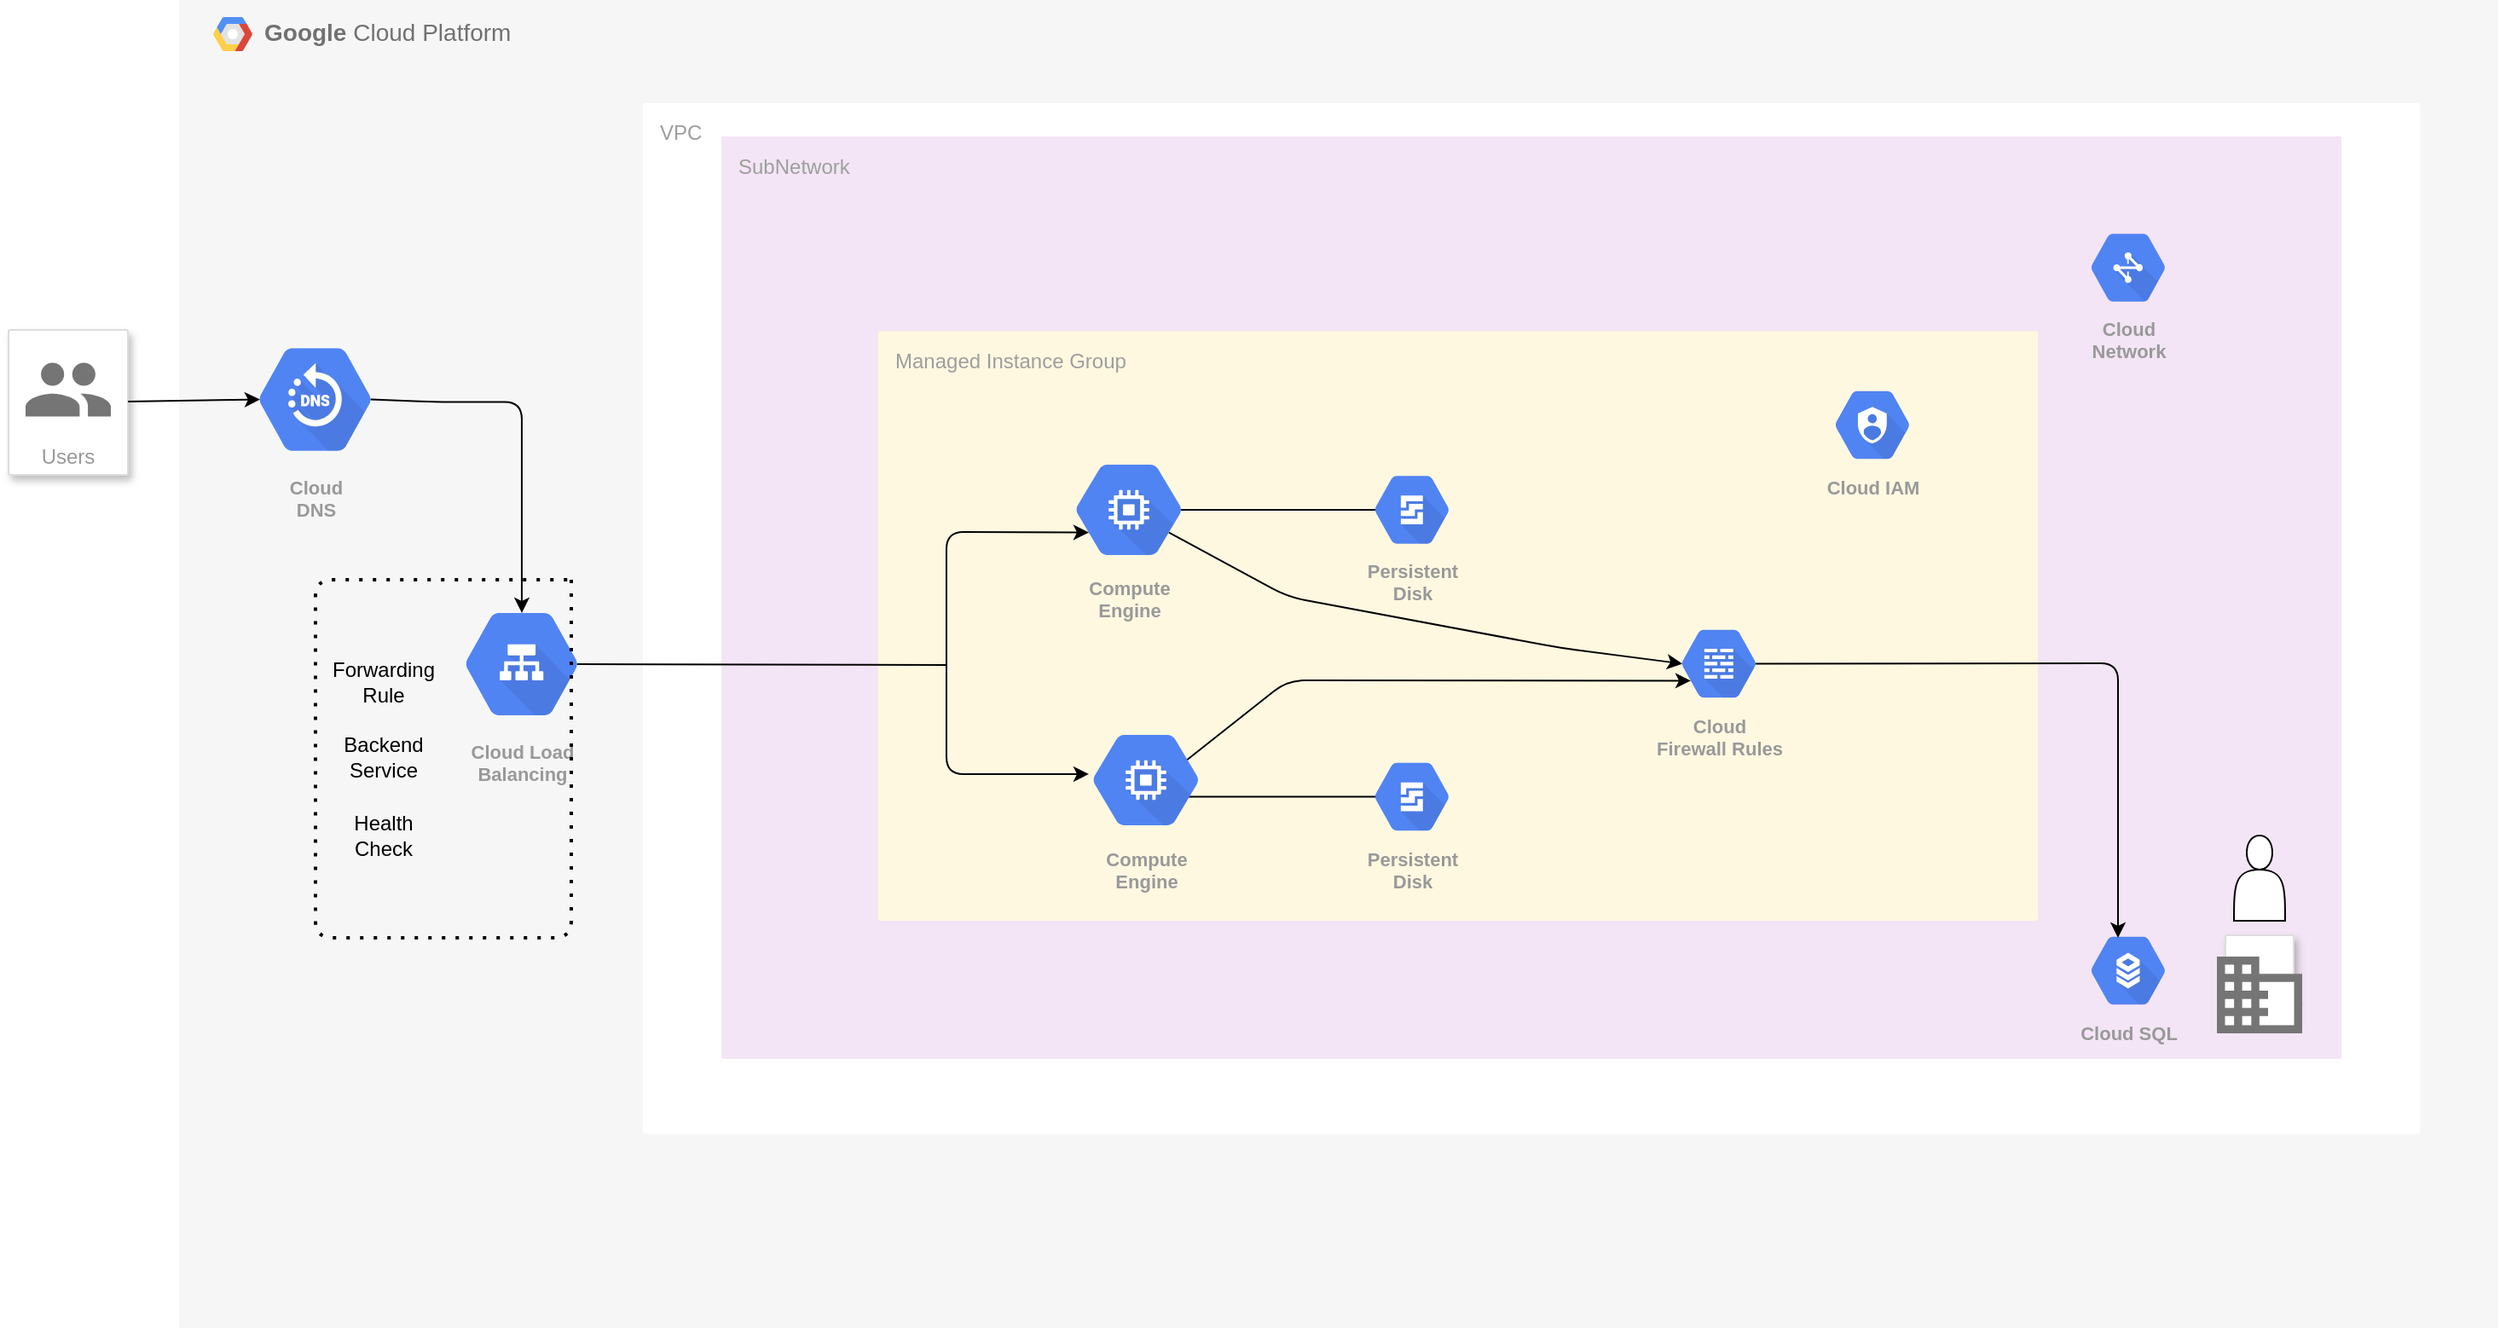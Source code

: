 <mxfile version="14.2.2" type="device"><diagram id="PyuwSt6_44bDgCyw2RQy" name="Page-1"><mxGraphModel dx="4068" dy="366" grid="1" gridSize="10" guides="1" tooltips="1" connect="1" arrows="1" fold="1" page="1" pageScale="1" pageWidth="3300" pageHeight="4681" math="0" shadow="0"><root><mxCell id="0"/><mxCell id="1" parent="0"/><mxCell id="y8dSYrDcwQ24lh4_d1LC-1" value="Users" style="strokeColor=#dddddd;shadow=1;strokeWidth=1;rounded=1;absoluteArcSize=1;arcSize=2;labelPosition=center;verticalLabelPosition=middle;align=center;verticalAlign=bottom;spacingLeft=0;fontColor=#999999;fontSize=12;whiteSpace=wrap;spacingBottom=2;" parent="1" vertex="1"><mxGeometry x="-60" y="313.5" width="70" height="85" as="geometry"/></mxCell><mxCell id="y8dSYrDcwQ24lh4_d1LC-2" value="" style="dashed=0;connectable=0;html=1;fillColor=#757575;strokeColor=none;shape=mxgraph.gcp2.users;part=1;" parent="y8dSYrDcwQ24lh4_d1LC-1" vertex="1"><mxGeometry x="0.5" width="50" height="31.5" relative="1" as="geometry"><mxPoint x="-25" y="19.25" as="offset"/></mxGeometry></mxCell><mxCell id="y8dSYrDcwQ24lh4_d1LC-4" value="&lt;b&gt;Google &lt;/b&gt;Cloud Platform" style="fillColor=#F6F6F6;strokeColor=none;shadow=0;gradientColor=none;fontSize=14;align=left;spacing=10;fontColor=#717171;9E9E9E;verticalAlign=top;spacingTop=-4;fontStyle=0;spacingLeft=40;html=1;" parent="1" vertex="1"><mxGeometry x="40" y="120" width="1360" height="779" as="geometry"/></mxCell><mxCell id="y8dSYrDcwQ24lh4_d1LC-5" value="" style="shape=mxgraph.gcp2.google_cloud_platform;fillColor=#F6F6F6;strokeColor=none;shadow=0;gradientColor=none;" parent="y8dSYrDcwQ24lh4_d1LC-4" vertex="1"><mxGeometry width="23" height="20" relative="1" as="geometry"><mxPoint x="20" y="10" as="offset"/></mxGeometry></mxCell><object label="Cloud&#10;DNS" google_dns_managed_zone="" name="cloudUI" dns_name="Cloudui.com" type="A" TTL="300" id="y8dSYrDcwQ24lh4_d1LC-3"><mxCell style="html=1;fillColor=#5184F3;strokeColor=none;verticalAlign=top;labelPosition=center;verticalLabelPosition=bottom;align=center;spacingTop=-6;fontSize=11;fontStyle=1;fontColor=#999999;shape=mxgraph.gcp2.hexIcon;prIcon=cloud_dns" parent="y8dSYrDcwQ24lh4_d1LC-4" vertex="1"><mxGeometry x="30.001" y="190.104" width="99.733" height="88.4" as="geometry"/></mxCell></object><object label="Cloud Load&#10;Balancing" Account_Id="" Display_Name="cloud-platform-ui-website-forwarding-rule" Type="" region="us-central1" port_range="80" id="y8dSYrDcwQ24lh4_d1LC-6"><mxCell style="html=1;fillColor=#5184F3;strokeColor=none;verticalAlign=top;labelPosition=center;verticalLabelPosition=bottom;align=center;spacingTop=-6;fontSize=11;fontStyle=1;fontColor=#999999;shape=mxgraph.gcp2.hexIcon;prIcon=cloud_load_balancing" parent="y8dSYrDcwQ24lh4_d1LC-4" vertex="1"><mxGeometry x="151.111" y="345.296" width="99.733" height="88.4" as="geometry"/></mxCell></object><mxCell id="y8dSYrDcwQ24lh4_d1LC-12" value="" style="endArrow=classic;html=1;entryX=0.5;entryY=0.16;entryDx=0;entryDy=0;entryPerimeter=0;exitX=0.825;exitY=0.5;exitDx=0;exitDy=0;exitPerimeter=0;" parent="y8dSYrDcwQ24lh4_d1LC-4" source="y8dSYrDcwQ24lh4_d1LC-3" target="y8dSYrDcwQ24lh4_d1LC-6" edge="1"><mxGeometry width="50" height="50" relative="1" as="geometry"><mxPoint x="120" y="236" as="sourcePoint"/><mxPoint x="196.444" y="241.778" as="targetPoint"/><Array as="points"><mxPoint x="151.111" y="235.733"/><mxPoint x="200.978" y="235.733"/></Array></mxGeometry></mxCell><object label="VPC" Name="cloud-ui-net-poc-01" auto_create_subnetworks="false" id="y8dSYrDcwQ24lh4_d1LC-13"><mxCell style="points=[[0,0,0],[0.25,0,0],[0.5,0,0],[0.75,0,0],[1,0,0],[1,0.25,0],[1,0.5,0],[1,0.75,0],[1,1,0],[0.75,1,0],[0.5,1,0],[0.25,1,0],[0,1,0],[0,0.75,0],[0,0.5,0],[0,0.25,0]];rounded=1;absoluteArcSize=1;arcSize=2;html=1;strokeColor=none;gradientColor=none;shadow=0;dashed=0;fontSize=12;fontColor=#9E9E9E;align=left;verticalAlign=top;spacing=10;spacingTop=-4;aspect=fixed;test:test1" parent="y8dSYrDcwQ24lh4_d1LC-4" vertex="1"><mxGeometry x="272.0" y="60.444" width="1042.138" height="604.444" as="geometry"/></mxCell></object><object label="SubNetwork" Name="cloud-ui-subnet-poc-01" ip_cidr_range="10.2.0.0/16" network="cloud_ui_poc_network Id" region="us-central1" id="y8dSYrDcwQ24lh4_d1LC-15"><mxCell style="points=[[0,0,0],[0.25,0,0],[0.5,0,0],[0.75,0,0],[1,0,0],[1,0.25,0],[1,0.5,0],[1,0.75,0],[1,1,0],[0.75,1,0],[0.5,1,0],[0.25,1,0],[0,1,0],[0,0.75,0],[0,0.5,0],[0,0.25,0]];rounded=1;absoluteArcSize=1;arcSize=2;html=1;strokeColor=none;gradientColor=none;shadow=0;dashed=0;fontSize=12;fontColor=#9E9E9E;align=left;verticalAlign=top;spacing=10;spacingTop=-4;fillColor=#F3E5F5;" parent="y8dSYrDcwQ24lh4_d1LC-4" vertex="1"><mxGeometry x="318.07" y="80" width="950" height="541" as="geometry"/></mxCell></object><object label="Managed Instance Group" Name_prefix="MyTemplate" Machine_Type="n1-standard-1" Tags="sample" id="y8dSYrDcwQ24lh4_d1LC-18"><mxCell style="points=[[0,0,0],[0.25,0,0],[0.5,0,0],[0.75,0,0],[1,0,0],[1,0.25,0],[1,0.5,0],[1,0.75,0],[1,1,0],[0.75,1,0],[0.5,1,0],[0.25,1,0],[0,1,0],[0,0.75,0],[0,0.5,0],[0,0.25,0]];rounded=1;absoluteArcSize=1;arcSize=2;html=1;strokeColor=none;gradientColor=none;shadow=0;dashed=0;fontSize=12;fontColor=#9E9E9E;align=left;verticalAlign=top;spacing=10;spacingTop=-4;fillColor=#FFF8E1;" parent="y8dSYrDcwQ24lh4_d1LC-4" vertex="1"><mxGeometry x="410" y="194.12" width="680" height="345.88" as="geometry"/></mxCell></object><object label="Cloud&#10;Network" IP_CIDR_Range="10.2.0.0/16" Name="cloud-ui-poc-01" Region="us-central1" id="y8dSYrDcwQ24lh4_d1LC-19"><mxCell style="html=1;fillColor=#5184F3;strokeColor=none;verticalAlign=top;labelPosition=center;verticalLabelPosition=bottom;align=center;spacingTop=-6;fontSize=11;fontStyle=1;fontColor=#999999;shape=mxgraph.gcp2.hexIcon;prIcon=cloud_network" parent="y8dSYrDcwQ24lh4_d1LC-4" vertex="1"><mxGeometry x="1110" y="127.74" width="66" height="58.5" as="geometry"/></mxCell></object><object label="Cloud SQL" name="postgresmaster13" database_version="POSTGRES_11" tier="db-f1-micro" id="y8dSYrDcwQ24lh4_d1LC-20"><mxCell style="html=1;fillColor=#5184F3;strokeColor=none;verticalAlign=top;labelPosition=center;verticalLabelPosition=bottom;align=center;spacingTop=-6;fontSize=11;fontStyle=1;fontColor=#999999;shape=mxgraph.gcp2.hexIcon;prIcon=cloud_sql" parent="y8dSYrDcwQ24lh4_d1LC-4" vertex="1"><mxGeometry x="1110" y="540" width="66" height="58.5" as="geometry"/></mxCell></object><object label="Cloud IAM" Account_Id="Cloud UI POC2" Display_Name="POC Service Account" Type="Service Account" id="y8dSYrDcwQ24lh4_d1LC-21"><mxCell style="html=1;fillColor=#5184F3;strokeColor=none;verticalAlign=top;labelPosition=center;verticalLabelPosition=bottom;align=center;spacingTop=-6;fontSize=11;fontStyle=1;fontColor=#999999;shape=mxgraph.gcp2.hexIcon;prIcon=cloud_iam" parent="y8dSYrDcwQ24lh4_d1LC-4" vertex="1"><mxGeometry x="960" y="220" width="66" height="58.5" as="geometry"/></mxCell></object><object label="Cloud&#10;Firewall Rules" Name="cloud-ui-firewall" Network="google_compute" Ports="80,8000,1000,20" Protocol="icmp" Source_Tag="web" Type="VPC_firewall_rules" id="y8dSYrDcwQ24lh4_d1LC-22"><mxCell style="html=1;fillColor=#5184F3;strokeColor=none;verticalAlign=top;labelPosition=center;verticalLabelPosition=bottom;align=center;spacingTop=-6;fontSize=11;fontStyle=1;fontColor=#999999;shape=mxgraph.gcp2.hexIcon;prIcon=cloud_firewall_rules" parent="y8dSYrDcwQ24lh4_d1LC-4" vertex="1"><mxGeometry x="870" y="360" width="66" height="58.5" as="geometry"/></mxCell></object><object label="Compute&#10;Engine" Allow_Update="true" Machine_Type="n1.standard-1" Name="cloud-ui-poc-2" Source="google compute" SubNetwork="google compute" Tags="Web" Zone="US-Central-a" id="y8dSYrDcwQ24lh4_d1LC-23"><mxCell style="html=1;fillColor=#5184F3;strokeColor=none;verticalAlign=top;labelPosition=center;verticalLabelPosition=bottom;align=center;spacingTop=-6;fontSize=11;fontStyle=1;fontColor=#999999;shape=mxgraph.gcp2.hexIcon;prIcon=compute_engine" parent="y8dSYrDcwQ24lh4_d1LC-4" vertex="1"><mxGeometry x="510" y="260" width="94" height="78" as="geometry"/></mxCell></object><object label="Persistent&#10;Disk" Disk_Type="pd-ssd" Family="rhel-7" Image="data.google" Name="cloud-ui-poc-vo" Project="rhel-cloud" Size="size" Type="Persistant_Disk" Zone="us-central1-a" id="y8dSYrDcwQ24lh4_d1LC-26"><mxCell style="html=1;fillColor=#5184F3;strokeColor=none;verticalAlign=top;labelPosition=center;verticalLabelPosition=bottom;align=center;spacingTop=-6;fontSize=11;fontStyle=1;fontColor=#999999;shape=mxgraph.gcp2.hexIcon;prIcon=persistent_disk" parent="y8dSYrDcwQ24lh4_d1LC-4" vertex="1"><mxGeometry x="690" y="438" width="66" height="58.5" as="geometry"/></mxCell></object><mxCell id="y8dSYrDcwQ24lh4_d1LC-29" value="" style="endArrow=none;html=1;exitX=0.825;exitY=0.5;exitDx=0;exitDy=0;exitPerimeter=0;" parent="y8dSYrDcwQ24lh4_d1LC-4" source="y8dSYrDcwQ24lh4_d1LC-6" edge="1"><mxGeometry width="50" height="50" relative="1" as="geometry"><mxPoint x="250" y="420" as="sourcePoint"/><mxPoint x="450" y="390" as="targetPoint"/></mxGeometry></mxCell><mxCell id="y8dSYrDcwQ24lh4_d1LC-30" value="" style="endArrow=classic;startArrow=classic;html=1;entryX=0.25;entryY=0.67;entryDx=0;entryDy=0;entryPerimeter=0;exitX=0.25;exitY=0.33;exitDx=0;exitDy=0;exitPerimeter=0;" parent="y8dSYrDcwQ24lh4_d1LC-4" target="y8dSYrDcwQ24lh4_d1LC-23" edge="1"><mxGeometry width="50" height="50" relative="1" as="geometry"><mxPoint x="533.5" y="453.99" as="sourcePoint"/><mxPoint x="480" y="364.5" as="targetPoint"/><Array as="points"><mxPoint x="450" y="454"/><mxPoint x="450" y="390"/><mxPoint x="450" y="312"/></Array></mxGeometry></mxCell><mxCell id="y8dSYrDcwQ24lh4_d1LC-31" value="" style="endArrow=none;html=1;exitX=0.825;exitY=0.5;exitDx=0;exitDy=0;exitPerimeter=0;entryX=0.175;entryY=0.5;entryDx=0;entryDy=0;entryPerimeter=0;" parent="y8dSYrDcwQ24lh4_d1LC-4" source="y8dSYrDcwQ24lh4_d1LC-23" edge="1"><mxGeometry width="50" height="50" relative="1" as="geometry"><mxPoint x="620" y="333.25" as="sourcePoint"/><mxPoint x="701.55" y="299" as="targetPoint"/></mxGeometry></mxCell><mxCell id="y8dSYrDcwQ24lh4_d1LC-34" value="" style="endArrow=none;html=1;exitX=0.825;exitY=0.5;exitDx=0;exitDy=0;exitPerimeter=0;entryX=0.175;entryY=0.5;entryDx=0;entryDy=0;entryPerimeter=0;" parent="y8dSYrDcwQ24lh4_d1LC-4" target="y8dSYrDcwQ24lh4_d1LC-26" edge="1"><mxGeometry width="50" height="50" relative="1" as="geometry"><mxPoint x="587.55" y="467.25" as="sourcePoint"/><mxPoint x="624" y="448" as="targetPoint"/></mxGeometry></mxCell><mxCell id="y8dSYrDcwQ24lh4_d1LC-35" value="" style="endArrow=classic;html=1;exitX=0.75;exitY=0.67;exitDx=0;exitDy=0;exitPerimeter=0;entryX=0.175;entryY=0.5;entryDx=0;entryDy=0;entryPerimeter=0;" parent="y8dSYrDcwQ24lh4_d1LC-4" source="y8dSYrDcwQ24lh4_d1LC-23" target="y8dSYrDcwQ24lh4_d1LC-22" edge="1"><mxGeometry width="50" height="50" relative="1" as="geometry"><mxPoint x="670" y="410" as="sourcePoint"/><mxPoint x="720" y="360" as="targetPoint"/><Array as="points"><mxPoint x="650" y="350"/><mxPoint x="810" y="380"/></Array></mxGeometry></mxCell><mxCell id="y8dSYrDcwQ24lh4_d1LC-36" value="" style="endArrow=classic;html=1;exitX=0.75;exitY=0.33;exitDx=0;exitDy=0;exitPerimeter=0;entryX=0.25;entryY=0.67;entryDx=0;entryDy=0;entryPerimeter=0;" parent="y8dSYrDcwQ24lh4_d1LC-4" target="y8dSYrDcwQ24lh4_d1LC-22" edge="1"><mxGeometry width="50" height="50" relative="1" as="geometry"><mxPoint x="580.5" y="453.99" as="sourcePoint"/><mxPoint x="880" y="399" as="targetPoint"/><Array as="points"><mxPoint x="650" y="399"/></Array></mxGeometry></mxCell><mxCell id="y8dSYrDcwQ24lh4_d1LC-38" value="" style="endArrow=classic;html=1;exitX=0.825;exitY=0.5;exitDx=0;exitDy=0;exitPerimeter=0;" parent="y8dSYrDcwQ24lh4_d1LC-4" source="y8dSYrDcwQ24lh4_d1LC-22" edge="1"><mxGeometry width="50" height="50" relative="1" as="geometry"><mxPoint x="940" y="420" as="sourcePoint"/><mxPoint x="1137" y="550" as="targetPoint"/><Array as="points"><mxPoint x="1137" y="389"/></Array></mxGeometry></mxCell><object label="Compute&#10;Engine" Allow_Update="true" Machine_Type="n1.standard-1" Name="cloud-ui-poc-2" Source="google compute" SubNetwork="google compute" Tags="Web" Zone="US-Central-a" id="neT7e0BWN_QURG69U1V0-1"><mxCell style="html=1;fillColor=#5184F3;strokeColor=none;verticalAlign=top;labelPosition=center;verticalLabelPosition=bottom;align=center;spacingTop=-6;fontSize=11;fontStyle=1;fontColor=#999999;shape=mxgraph.gcp2.hexIcon;prIcon=compute_engine" parent="y8dSYrDcwQ24lh4_d1LC-4" vertex="1"><mxGeometry x="520" y="418.5" width="94" height="78" as="geometry"/></mxCell></object><object label="Persistent&#10;Disk" Disk_Type="pd-ssd" Family="rhel-7" Image="data.google" Name="cloud-ui-poc-vo" Project="rhel-cloud" Size="size" Type="Persistant_Disk" Zone="us-central1-a" id="OiE-CoDEClPYbOB3To2x-1"><mxCell style="html=1;fillColor=#5184F3;strokeColor=none;verticalAlign=top;labelPosition=center;verticalLabelPosition=bottom;align=center;spacingTop=-6;fontSize=11;fontStyle=1;fontColor=#999999;shape=mxgraph.gcp2.hexIcon;prIcon=persistent_disk" parent="y8dSYrDcwQ24lh4_d1LC-4" vertex="1"><mxGeometry x="690" y="269.75" width="66" height="58.5" as="geometry"/></mxCell></object><object label="" name="cloud_ui_user" host="*" instance="postgresmaster13" id="OiE-CoDEClPYbOB3To2x-2"><mxCell style="shape=actor;whiteSpace=wrap;html=1;" parent="y8dSYrDcwQ24lh4_d1LC-4" vertex="1"><mxGeometry x="1205" y="490" width="30" height="50" as="geometry"/></mxCell></object><mxCell id="OiE-CoDEClPYbOB3To2x-3" value="Database" style="strokeColor=#dddddd;shadow=1;strokeWidth=1;rounded=1;absoluteArcSize=1;arcSize=2;labelPosition=center;verticalLabelPosition=middle;align=center;verticalAlign=bottom;spacingLeft=0;fontColor=#999999;fontSize=12;whiteSpace=wrap;spacingBottom=2;" parent="y8dSYrDcwQ24lh4_d1LC-4" vertex="1"><mxGeometry x="1200" y="548.5" width="40" height="50" as="geometry"/></mxCell><object label="" name="user" instance="postgresmaster13" id="OiE-CoDEClPYbOB3To2x-4"><mxCell style="dashed=0;connectable=0;html=1;fillColor=#757575;strokeColor=none;shape=mxgraph.gcp2.database;part=1;" parent="OiE-CoDEClPYbOB3To2x-3" vertex="1"><mxGeometry x="0.5" width="50" height="45" relative="1" as="geometry"><mxPoint x="-25" y="12.5" as="offset"/></mxGeometry></mxCell></object><object label="Forwarding Rule" name="cloud-platform-ui-website-forwarding-rule" region="us-central1" port_range="80" backend_service="cloud-platform-ui-website-backend" id="OiE-CoDEClPYbOB3To2x-10"><mxCell style="text;html=1;strokeColor=none;fillColor=none;align=center;verticalAlign=middle;whiteSpace=wrap;rounded=0;" parent="y8dSYrDcwQ24lh4_d1LC-4" vertex="1"><mxGeometry x="100" y="390" width="40" height="20" as="geometry"/></mxCell></object><object label="Backend Service" name="cloud-platform-ui-website-backend" region="us-central1" oad_balancing_scheme="EXTERNAL" health_checks="cloud-platform-ui-check-website-backend" id="OiE-CoDEClPYbOB3To2x-11"><mxCell style="text;html=1;strokeColor=none;fillColor=none;align=center;verticalAlign=middle;whiteSpace=wrap;rounded=0;" parent="y8dSYrDcwQ24lh4_d1LC-4" vertex="1"><mxGeometry x="100" y="434" width="40" height="20" as="geometry"/></mxCell></object><object label="Health Check" name="cloud-platform-ui-check-website-backend" check_interval_sec="1" timeout_sec="1" region="us-central1" id="OiE-CoDEClPYbOB3To2x-15"><mxCell style="text;html=1;strokeColor=none;fillColor=none;align=center;verticalAlign=middle;whiteSpace=wrap;rounded=0;" parent="y8dSYrDcwQ24lh4_d1LC-4" vertex="1"><mxGeometry x="100" y="480" width="40" height="20" as="geometry"/></mxCell></object><mxCell id="y8dSYrDcwQ24lh4_d1LC-8" value="" style="endArrow=classic;html=1;entryX=0.175;entryY=0.5;entryDx=0;entryDy=0;entryPerimeter=0;" parent="1" source="y8dSYrDcwQ24lh4_d1LC-1" target="y8dSYrDcwQ24lh4_d1LC-3" edge="1"><mxGeometry width="50" height="50" relative="1" as="geometry"><mxPoint x="100" y="210" as="sourcePoint"/><mxPoint x="150" y="160" as="targetPoint"/></mxGeometry></mxCell><mxCell id="5SXAUW3h8UzIW2IuPja6-1" value="" style="endArrow=none;dashed=1;html=1;dashPattern=1 3;strokeWidth=2;" parent="1" edge="1"><mxGeometry width="50" height="50" relative="1" as="geometry"><mxPoint x="270" y="460" as="sourcePoint"/><mxPoint x="270" y="460" as="targetPoint"/><Array as="points"><mxPoint x="270" y="670"/><mxPoint x="200" y="670"/><mxPoint x="120" y="670"/><mxPoint x="120" y="460"/></Array></mxGeometry></mxCell></root></mxGraphModel></diagram></mxfile>